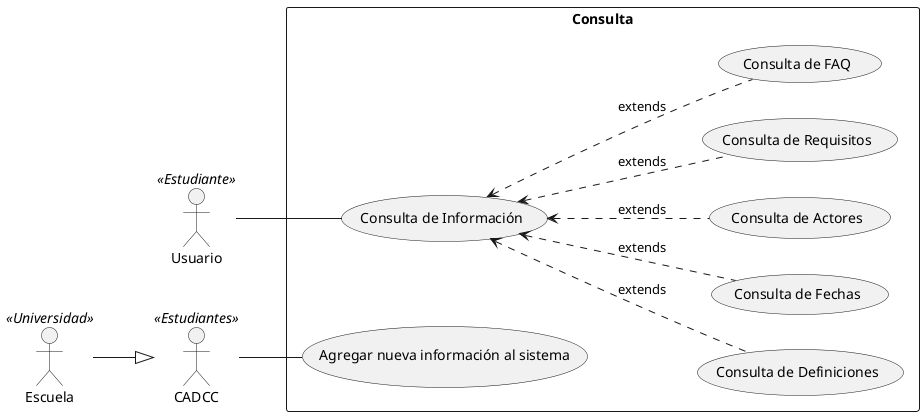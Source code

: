 @startuml
'https://plantuml.com/use-case-diagram
left to right direction
'Actors
Usuario <<Estudiante>> as U
CADCC <<Estudiantes>>
Escuela <<Universidad>> as E
'Servidor <<Servidor>> as S
'Bot <<Chat bot>> as B

rectangle Consulta {
    usecase (Consulta de Información) as CU1
    usecase (Consulta de Definiciones) as :CU-1.1:
    usecase (Consulta de Fechas) as :CU-1.2:
    usecase (Consulta de Actores) as :CU-1.3:
    usecase (Consulta de Requisitos) as :CU-1.4:
    usecase (Consulta de FAQ) as :CU-1.5:
    usecase (Agregar nueva información al sistema) as :CU-AN:
}


U -- CU1
CU1 <.. :CU-1.1: :extends
CU1 <.. :CU-1.2: :extends
CU1 <.. :CU-1.3: :extends
CU1 <.. :CU-1.4: :extends
CU1 <.. :CU-1.5: :extends


/':CU-1.1: <.. :CU-AN: :requires
:CU-1.2: <.. :CU-AN: :include
:CU-1.3: <.. :CU-AN: :include
:CU-1.4: <.. :CU-AN: :include
:CU-1.5: <.. :CU-AN: :include'/

CADCC -- :CU-AN:
E --|> CADCC


@enduml